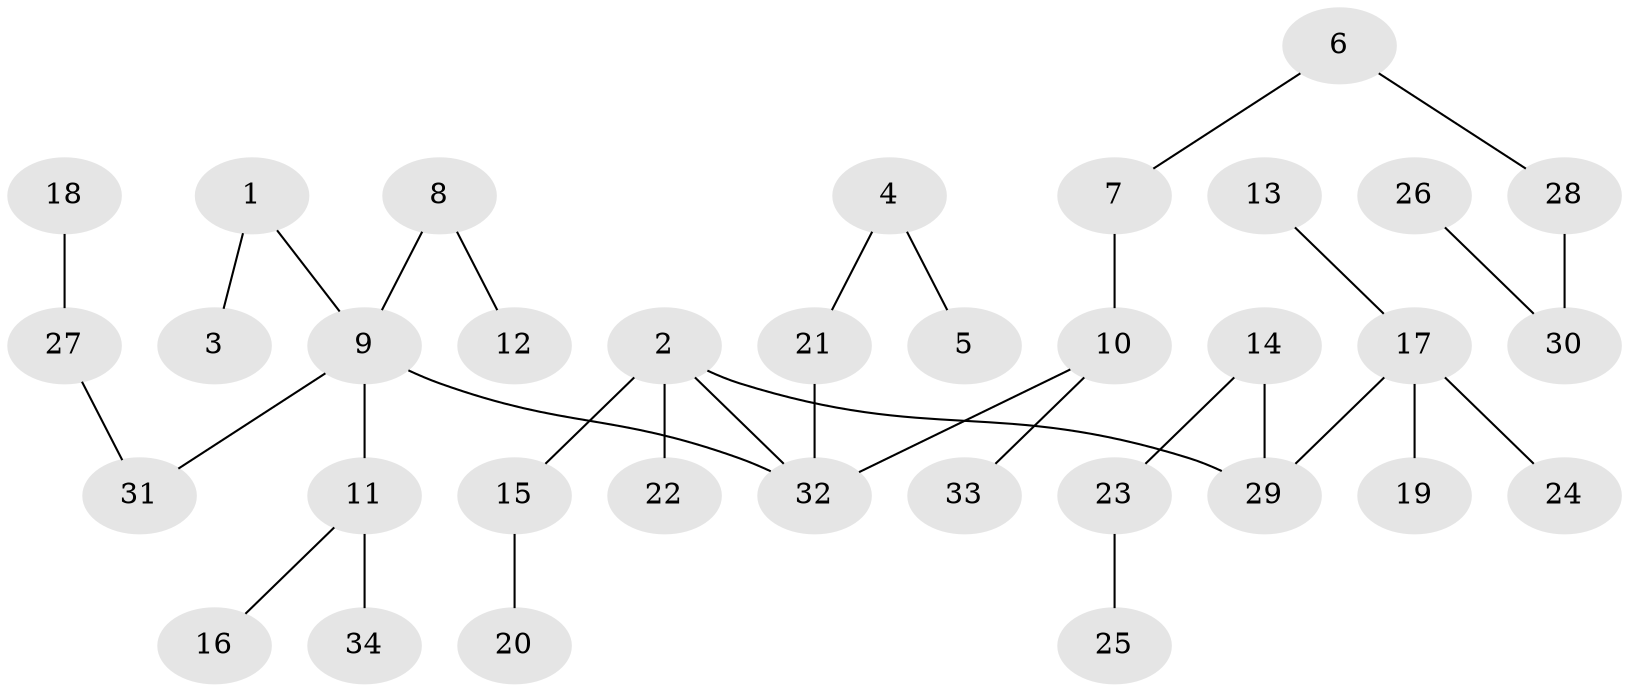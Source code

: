 // original degree distribution, {6: 0.029411764705882353, 4: 0.058823529411764705, 5: 0.04411764705882353, 3: 0.11764705882352941, 2: 0.23529411764705882, 1: 0.5147058823529411}
// Generated by graph-tools (version 1.1) at 2025/02/03/09/25 03:02:21]
// undirected, 34 vertices, 33 edges
graph export_dot {
graph [start="1"]
  node [color=gray90,style=filled];
  1;
  2;
  3;
  4;
  5;
  6;
  7;
  8;
  9;
  10;
  11;
  12;
  13;
  14;
  15;
  16;
  17;
  18;
  19;
  20;
  21;
  22;
  23;
  24;
  25;
  26;
  27;
  28;
  29;
  30;
  31;
  32;
  33;
  34;
  1 -- 3 [weight=1.0];
  1 -- 9 [weight=1.0];
  2 -- 15 [weight=1.0];
  2 -- 22 [weight=1.0];
  2 -- 29 [weight=1.0];
  2 -- 32 [weight=1.0];
  4 -- 5 [weight=1.0];
  4 -- 21 [weight=1.0];
  6 -- 7 [weight=1.0];
  6 -- 28 [weight=1.0];
  7 -- 10 [weight=1.0];
  8 -- 9 [weight=1.0];
  8 -- 12 [weight=1.0];
  9 -- 11 [weight=1.0];
  9 -- 31 [weight=1.0];
  9 -- 32 [weight=1.0];
  10 -- 32 [weight=1.0];
  10 -- 33 [weight=1.0];
  11 -- 16 [weight=1.0];
  11 -- 34 [weight=1.0];
  13 -- 17 [weight=1.0];
  14 -- 23 [weight=1.0];
  14 -- 29 [weight=1.0];
  15 -- 20 [weight=1.0];
  17 -- 19 [weight=1.0];
  17 -- 24 [weight=1.0];
  17 -- 29 [weight=1.0];
  18 -- 27 [weight=1.0];
  21 -- 32 [weight=1.0];
  23 -- 25 [weight=1.0];
  26 -- 30 [weight=1.0];
  27 -- 31 [weight=1.0];
  28 -- 30 [weight=1.0];
}

